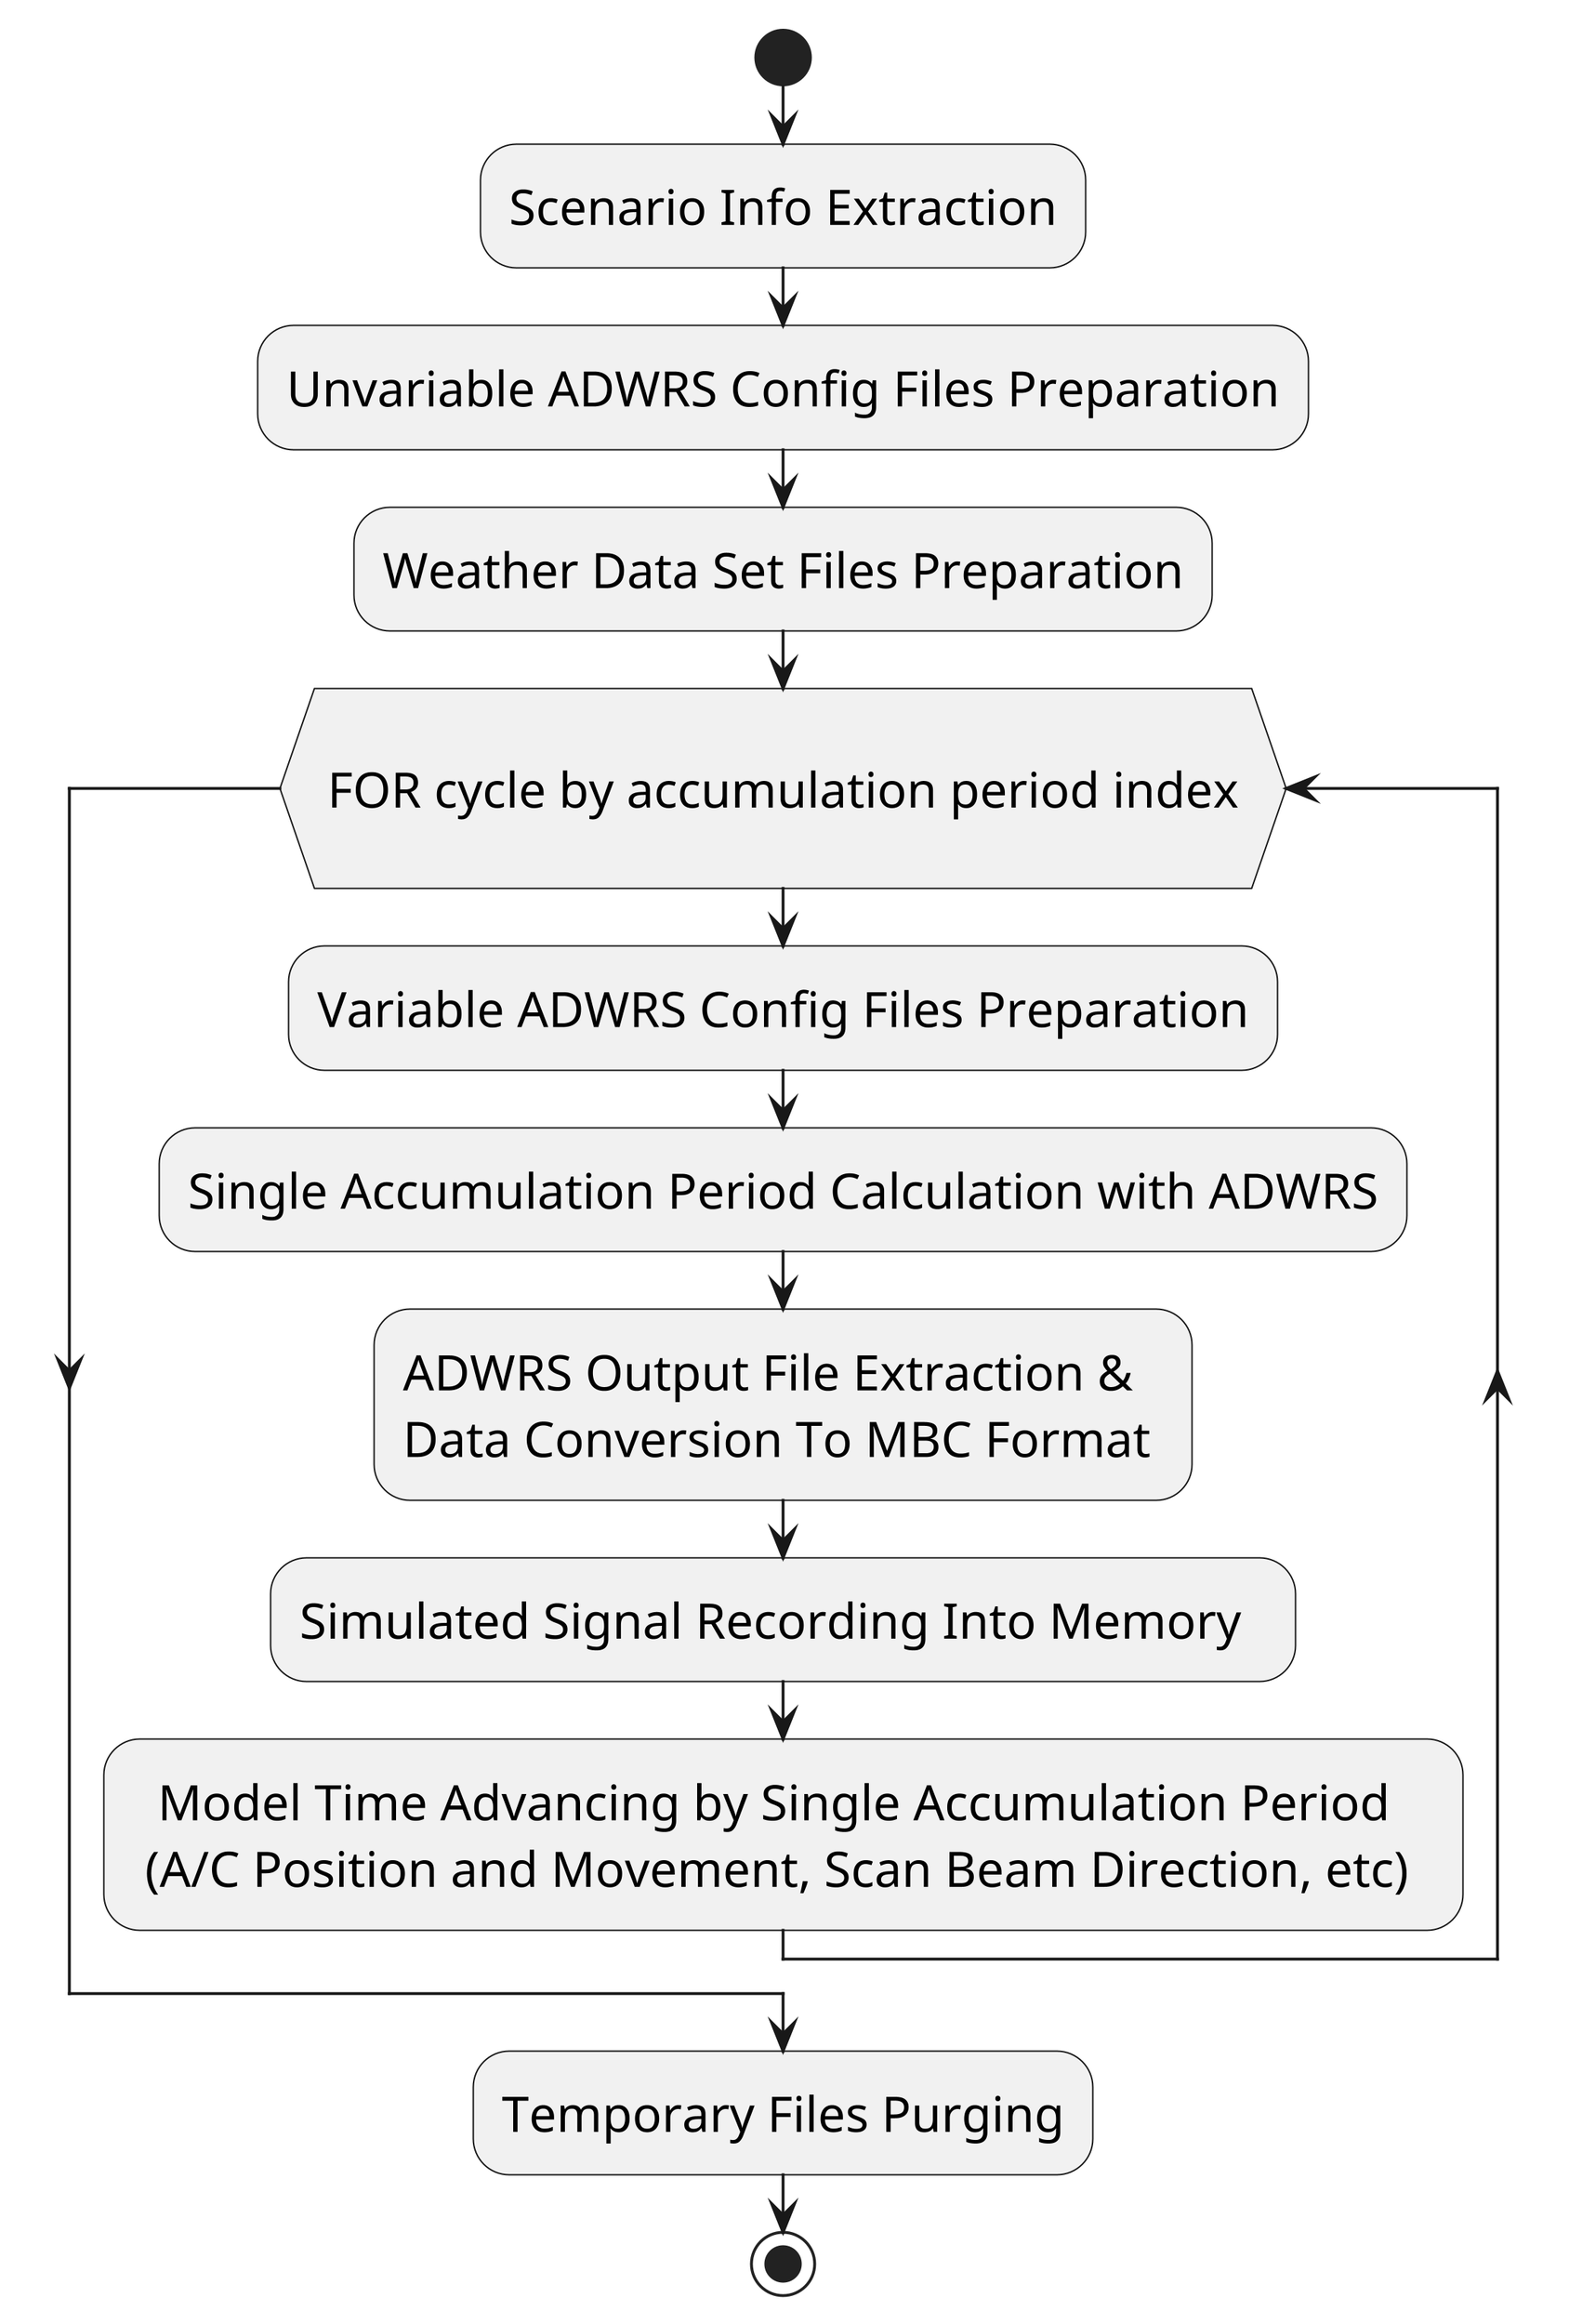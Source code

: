 @startuml
skinparam activityFontSize 17
skinparam activityDiamondFontSize 17
skinparam activityArrowFontSize 17
start
scale 2500 width
:Scenario Info Extraction;

:Unvariable ADWRS Config Files Preparation;
:Weather Data Set Files Preparation;

while (\n FOR cycle by accumulation period index \n)
:Variable ADWRS Config Files Preparation;
:Single Accumulation Period Calculation with ADWRS;
:ADWRS Output File Extraction &  \nData Conversion To MBC Format ;
:Simulated Signal Recording Into Memory  ;
:  Model Time Advancing by Single Accumulation Period  \n (A/C Position and Movement, Scan Beam Direction, etc)  ;
endwhile

:Temporary Files Purging;

stop
@enduml